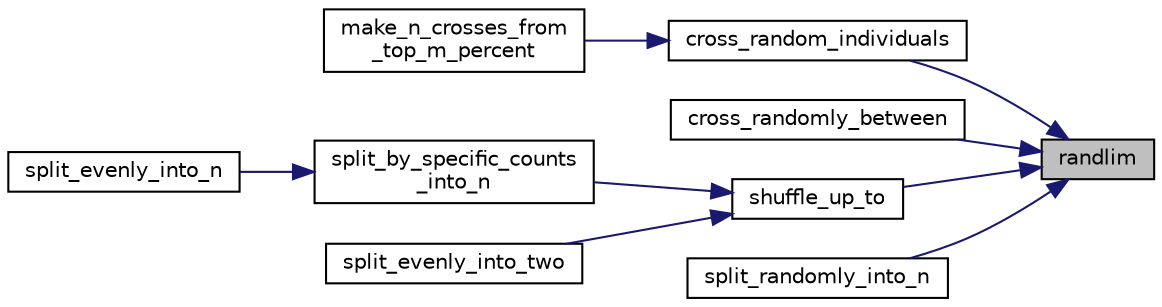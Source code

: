 digraph "randlim"
{
 // LATEX_PDF_SIZE
  edge [fontname="Helvetica",fontsize="10",labelfontname="Helvetica",labelfontsize="10"];
  node [fontname="Helvetica",fontsize="10",shape=record];
  rankdir="RL";
  Node1 [label="randlim",height=0.2,width=0.4,color="black", fillcolor="grey75", style="filled", fontcolor="black",tooltip="Generate an integer randomly between 0 and limit inclusive."];
  Node1 -> Node2 [dir="back",color="midnightblue",fontsize="10",style="solid",fontname="Helvetica"];
  Node2 [label="cross_random_individuals",height=0.2,width=0.4,color="black", fillcolor="white", style="filled",URL="$group__crossers.html#gae66231fb141a76432d1211e2cf0baf25",tooltip="Performs random crosses among members of a group."];
  Node2 -> Node3 [dir="back",color="midnightblue",fontsize="10",style="solid",fontname="Helvetica"];
  Node3 [label="make_n_crosses_from\l_top_m_percent",height=0.2,width=0.4,color="black", fillcolor="white", style="filled",URL="$group__crossers.html#ga68aca99a41527b019316c8243e6fc7a7",tooltip="Find the top m percent of a group and perform random crosses between those top individuals."];
  Node1 -> Node4 [dir="back",color="midnightblue",fontsize="10",style="solid",fontname="Helvetica"];
  Node4 [label="cross_randomly_between",height=0.2,width=0.4,color="black", fillcolor="white", style="filled",URL="$group__crossers.html#ga3be2cb18d1c722b3a766a7a5663a8f0c",tooltip="Performs random crosses where the first parent comes from one group and the second from another."];
  Node1 -> Node5 [dir="back",color="midnightblue",fontsize="10",style="solid",fontname="Helvetica"];
  Node5 [label="shuffle_up_to",height=0.2,width=0.4,color="black", fillcolor="white", style="filled",URL="$group__supporters.html#gaa471b9b9b77c8010dff8d318e9a968a7",tooltip="Produce a random ordering of the first n elements in an array of integers using a (partial) Fisher-Ya..."];
  Node5 -> Node6 [dir="back",color="midnightblue",fontsize="10",style="solid",fontname="Helvetica"];
  Node6 [label="split_by_specific_counts\l_into_n",height=0.2,width=0.4,color="black", fillcolor="white", style="filled",URL="$group__groupmod.html#ga8fe9bd972582622c399c8b6a7c81a6d1",tooltip="Split a group into n groups of equal size (or size differing only by one, if n does not perfectly div..."];
  Node6 -> Node7 [dir="back",color="midnightblue",fontsize="10",style="solid",fontname="Helvetica"];
  Node7 [label="split_evenly_into_n",height=0.2,width=0.4,color="black", fillcolor="white", style="filled",URL="$group__groupmod.html#gae4916db977e1014b5a4b163edf37427b",tooltip="Split a group into n groups of equal size (or size differing only by one, if n does not perfectly div..."];
  Node5 -> Node8 [dir="back",color="midnightblue",fontsize="10",style="solid",fontname="Helvetica"];
  Node8 [label="split_evenly_into_two",height=0.2,width=0.4,color="black", fillcolor="white", style="filled",URL="$group__groupmod.html#ga64b60c64209718e14b77ff4f4a991fe0",tooltip="Split a group into two groups of equal size (or size differing only by one, if the original group had..."];
  Node1 -> Node9 [dir="back",color="midnightblue",fontsize="10",style="solid",fontname="Helvetica"];
  Node9 [label="split_randomly_into_n",height=0.2,width=0.4,color="black", fillcolor="white", style="filled",URL="$group__groupmod.html#ga38909617537e075fa1bea7cc15ca86df",tooltip="Allocate each member of the group to one of n groups with equal probability."];
}
